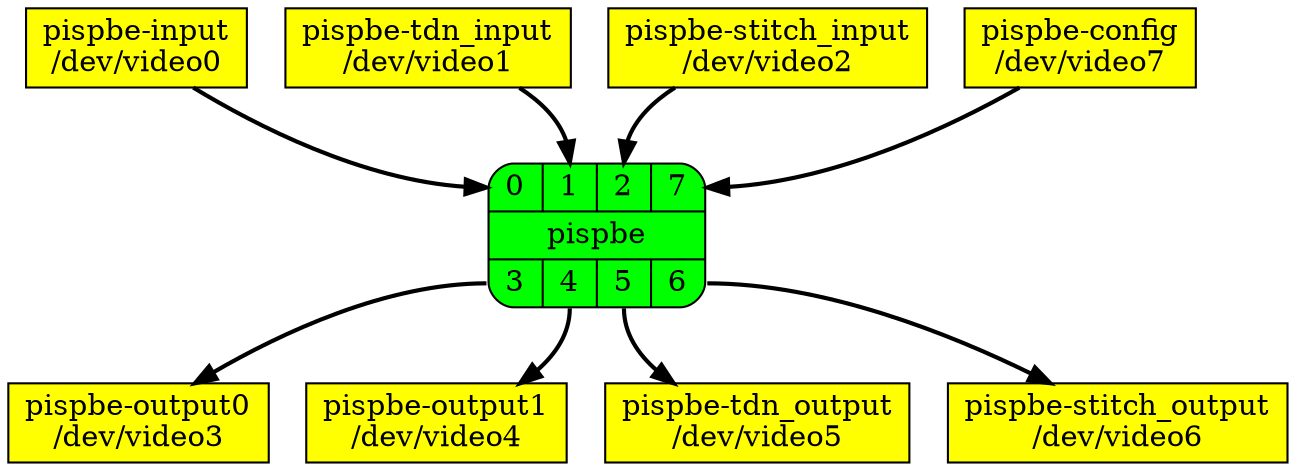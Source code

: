 digraph board {
	rankdir=TB
	n00000001 [label="{{<port0> 0 | <port1> 1 | <port2> 2 | <port7> 7} | pispbe\n | {<port3> 3 | <port4> 4 | <port5> 5 | <port6> 6}}", shape=Mrecord, style=filled, fillcolor=green]
	n00000001:port3 -> n0000001c [style=bold]
	n00000001:port4 -> n00000022 [style=bold]
	n00000001:port5 -> n00000028 [style=bold]
	n00000001:port6 -> n0000002e [style=bold]
	n0000000a [label="pispbe-input\n/dev/video0", shape=box, style=filled, fillcolor=yellow]
	n0000000a -> n00000001:port0 [style=bold]
	n00000010 [label="pispbe-tdn_input\n/dev/video1", shape=box, style=filled, fillcolor=yellow]
	n00000010 -> n00000001:port1 [style=bold]
	n00000016 [label="pispbe-stitch_input\n/dev/video2", shape=box, style=filled, fillcolor=yellow]
	n00000016 -> n00000001:port2 [style=bold]
	n0000001c [label="pispbe-output0\n/dev/video3", shape=box, style=filled, fillcolor=yellow]
	n00000022 [label="pispbe-output1\n/dev/video4", shape=box, style=filled, fillcolor=yellow]
	n00000028 [label="pispbe-tdn_output\n/dev/video5", shape=box, style=filled, fillcolor=yellow]
	n0000002e [label="pispbe-stitch_output\n/dev/video6", shape=box, style=filled, fillcolor=yellow]
	n00000034 [label="pispbe-config\n/dev/video7", shape=box, style=filled, fillcolor=yellow]
	n00000034 -> n00000001:port7 [style=bold]
}

